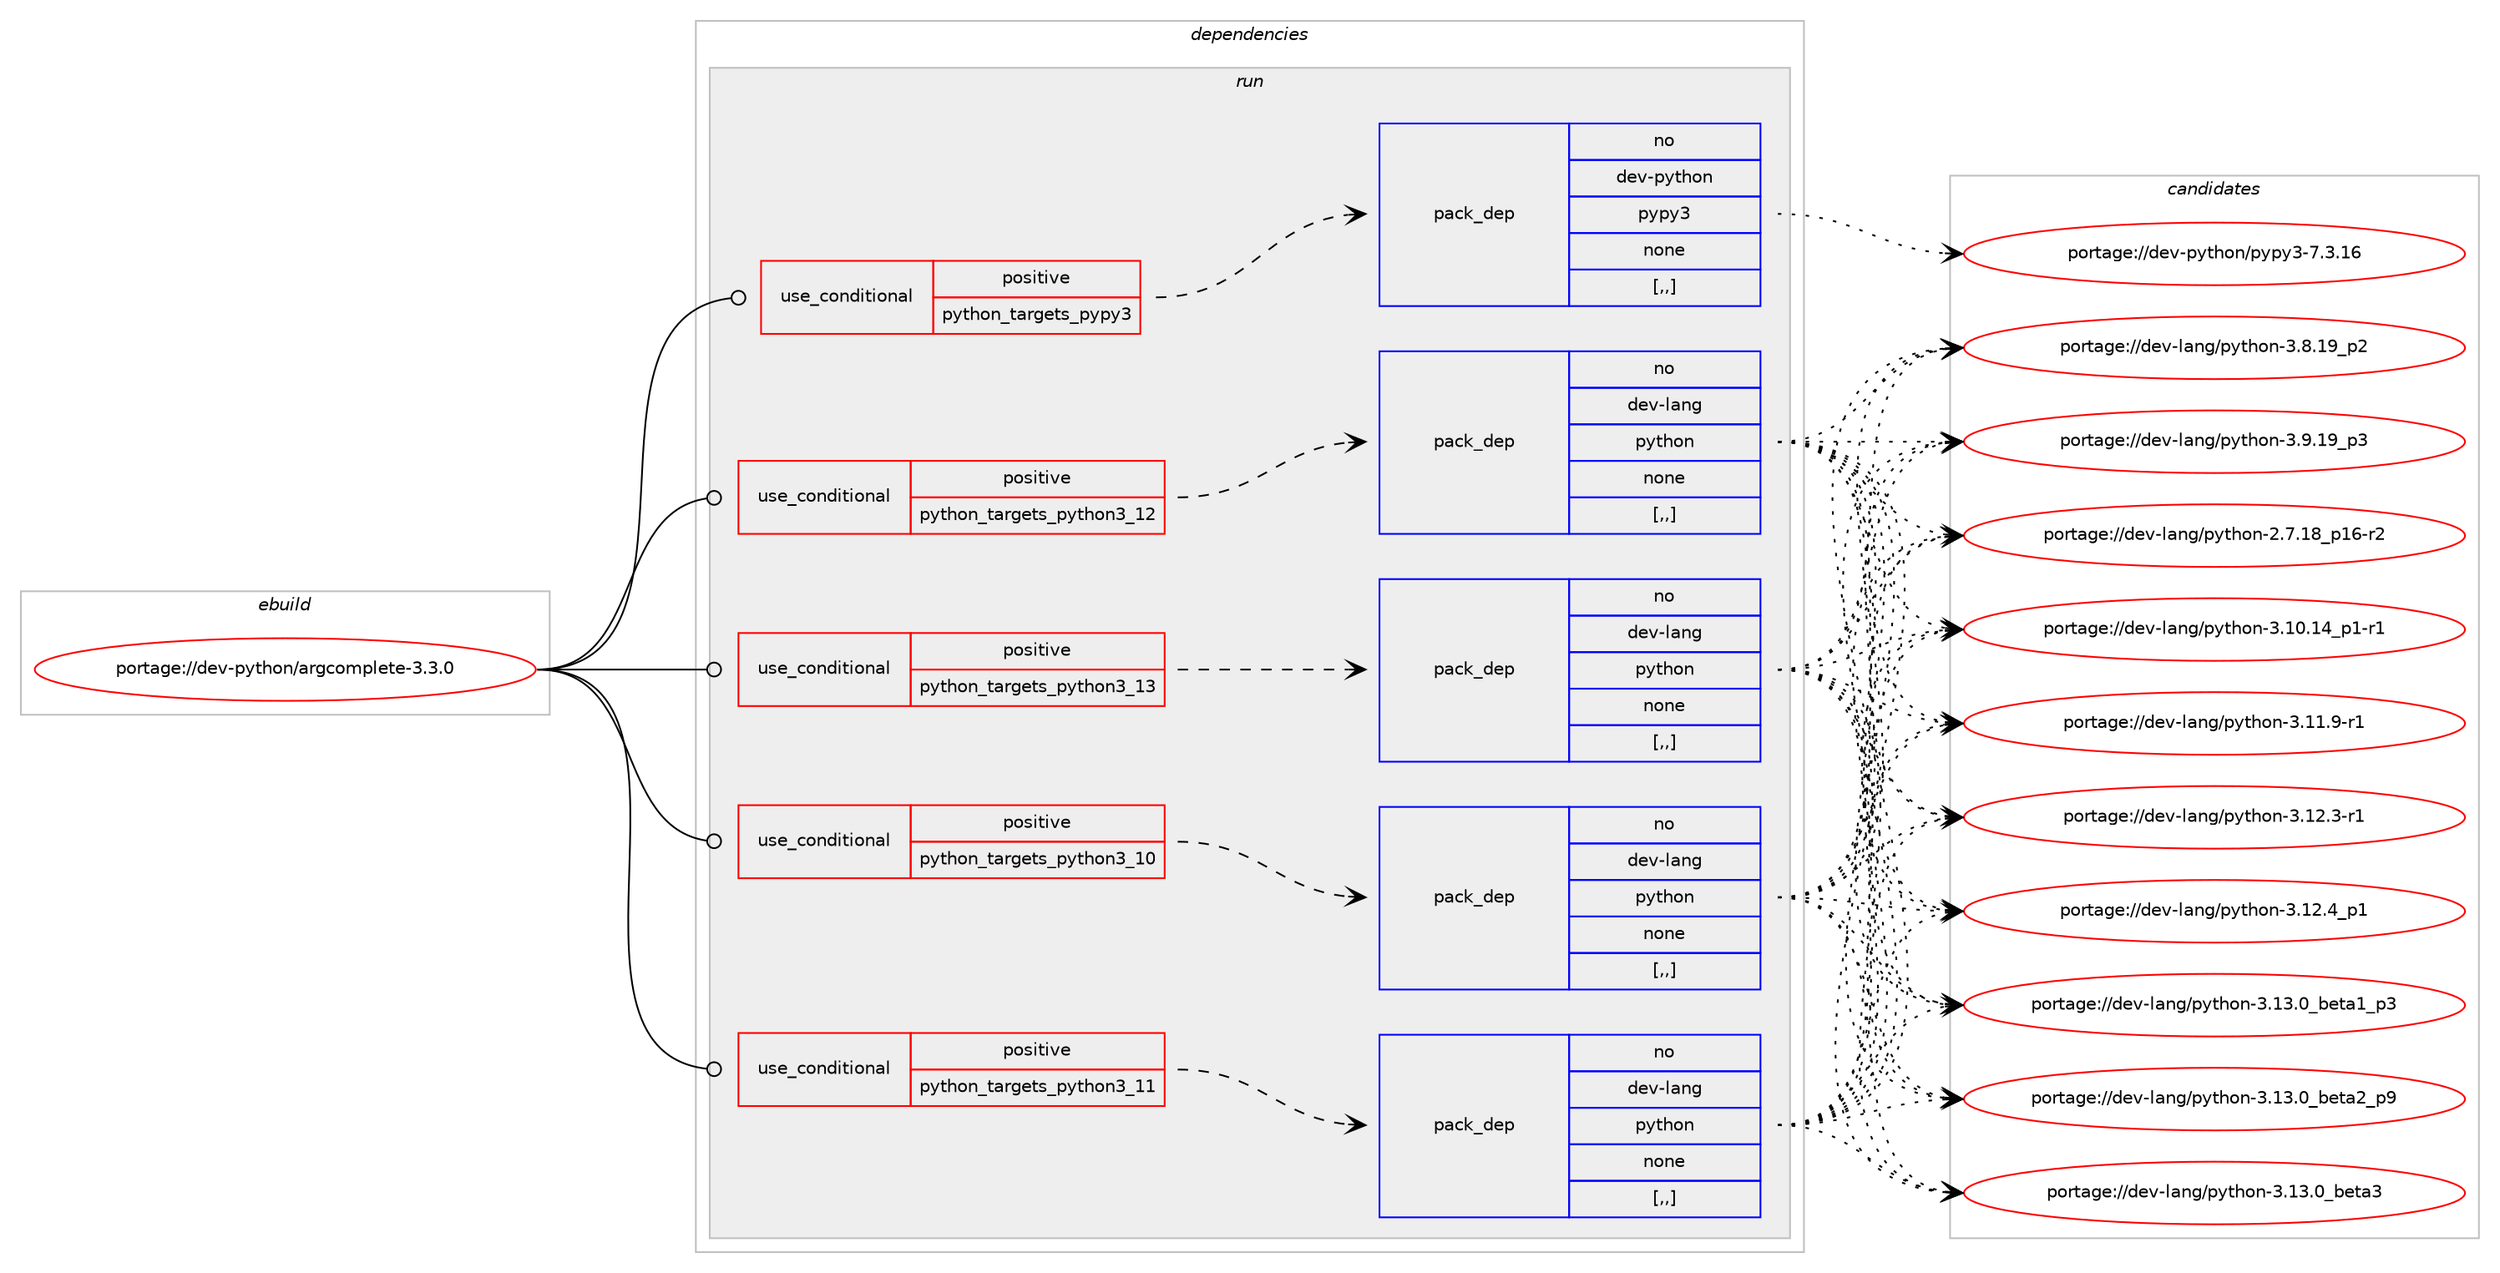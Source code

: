 digraph prolog {

# *************
# Graph options
# *************

newrank=true;
concentrate=true;
compound=true;
graph [rankdir=LR,fontname=Helvetica,fontsize=10,ranksep=1.5];#, ranksep=2.5, nodesep=0.2];
edge  [arrowhead=vee];
node  [fontname=Helvetica,fontsize=10];

# **********
# The ebuild
# **********

subgraph cluster_leftcol {
color=gray;
label=<<i>ebuild</i>>;
id [label="portage://dev-python/argcomplete-3.3.0", color=red, width=4, href="../dev-python/argcomplete-3.3.0.svg"];
}

# ****************
# The dependencies
# ****************

subgraph cluster_midcol {
color=gray;
label=<<i>dependencies</i>>;
subgraph cluster_compile {
fillcolor="#eeeeee";
style=filled;
label=<<i>compile</i>>;
}
subgraph cluster_compileandrun {
fillcolor="#eeeeee";
style=filled;
label=<<i>compile and run</i>>;
}
subgraph cluster_run {
fillcolor="#eeeeee";
style=filled;
label=<<i>run</i>>;
subgraph cond30102 {
dependency138806 [label=<<TABLE BORDER="0" CELLBORDER="1" CELLSPACING="0" CELLPADDING="4"><TR><TD ROWSPAN="3" CELLPADDING="10">use_conditional</TD></TR><TR><TD>positive</TD></TR><TR><TD>python_targets_pypy3</TD></TR></TABLE>>, shape=none, color=red];
subgraph pack107495 {
dependency138807 [label=<<TABLE BORDER="0" CELLBORDER="1" CELLSPACING="0" CELLPADDING="4" WIDTH="220"><TR><TD ROWSPAN="6" CELLPADDING="30">pack_dep</TD></TR><TR><TD WIDTH="110">no</TD></TR><TR><TD>dev-python</TD></TR><TR><TD>pypy3</TD></TR><TR><TD>none</TD></TR><TR><TD>[,,]</TD></TR></TABLE>>, shape=none, color=blue];
}
dependency138806:e -> dependency138807:w [weight=20,style="dashed",arrowhead="vee"];
}
id:e -> dependency138806:w [weight=20,style="solid",arrowhead="odot"];
subgraph cond30103 {
dependency138808 [label=<<TABLE BORDER="0" CELLBORDER="1" CELLSPACING="0" CELLPADDING="4"><TR><TD ROWSPAN="3" CELLPADDING="10">use_conditional</TD></TR><TR><TD>positive</TD></TR><TR><TD>python_targets_python3_10</TD></TR></TABLE>>, shape=none, color=red];
subgraph pack107496 {
dependency138809 [label=<<TABLE BORDER="0" CELLBORDER="1" CELLSPACING="0" CELLPADDING="4" WIDTH="220"><TR><TD ROWSPAN="6" CELLPADDING="30">pack_dep</TD></TR><TR><TD WIDTH="110">no</TD></TR><TR><TD>dev-lang</TD></TR><TR><TD>python</TD></TR><TR><TD>none</TD></TR><TR><TD>[,,]</TD></TR></TABLE>>, shape=none, color=blue];
}
dependency138808:e -> dependency138809:w [weight=20,style="dashed",arrowhead="vee"];
}
id:e -> dependency138808:w [weight=20,style="solid",arrowhead="odot"];
subgraph cond30104 {
dependency138810 [label=<<TABLE BORDER="0" CELLBORDER="1" CELLSPACING="0" CELLPADDING="4"><TR><TD ROWSPAN="3" CELLPADDING="10">use_conditional</TD></TR><TR><TD>positive</TD></TR><TR><TD>python_targets_python3_11</TD></TR></TABLE>>, shape=none, color=red];
subgraph pack107497 {
dependency138811 [label=<<TABLE BORDER="0" CELLBORDER="1" CELLSPACING="0" CELLPADDING="4" WIDTH="220"><TR><TD ROWSPAN="6" CELLPADDING="30">pack_dep</TD></TR><TR><TD WIDTH="110">no</TD></TR><TR><TD>dev-lang</TD></TR><TR><TD>python</TD></TR><TR><TD>none</TD></TR><TR><TD>[,,]</TD></TR></TABLE>>, shape=none, color=blue];
}
dependency138810:e -> dependency138811:w [weight=20,style="dashed",arrowhead="vee"];
}
id:e -> dependency138810:w [weight=20,style="solid",arrowhead="odot"];
subgraph cond30105 {
dependency138812 [label=<<TABLE BORDER="0" CELLBORDER="1" CELLSPACING="0" CELLPADDING="4"><TR><TD ROWSPAN="3" CELLPADDING="10">use_conditional</TD></TR><TR><TD>positive</TD></TR><TR><TD>python_targets_python3_12</TD></TR></TABLE>>, shape=none, color=red];
subgraph pack107498 {
dependency138813 [label=<<TABLE BORDER="0" CELLBORDER="1" CELLSPACING="0" CELLPADDING="4" WIDTH="220"><TR><TD ROWSPAN="6" CELLPADDING="30">pack_dep</TD></TR><TR><TD WIDTH="110">no</TD></TR><TR><TD>dev-lang</TD></TR><TR><TD>python</TD></TR><TR><TD>none</TD></TR><TR><TD>[,,]</TD></TR></TABLE>>, shape=none, color=blue];
}
dependency138812:e -> dependency138813:w [weight=20,style="dashed",arrowhead="vee"];
}
id:e -> dependency138812:w [weight=20,style="solid",arrowhead="odot"];
subgraph cond30106 {
dependency138814 [label=<<TABLE BORDER="0" CELLBORDER="1" CELLSPACING="0" CELLPADDING="4"><TR><TD ROWSPAN="3" CELLPADDING="10">use_conditional</TD></TR><TR><TD>positive</TD></TR><TR><TD>python_targets_python3_13</TD></TR></TABLE>>, shape=none, color=red];
subgraph pack107499 {
dependency138815 [label=<<TABLE BORDER="0" CELLBORDER="1" CELLSPACING="0" CELLPADDING="4" WIDTH="220"><TR><TD ROWSPAN="6" CELLPADDING="30">pack_dep</TD></TR><TR><TD WIDTH="110">no</TD></TR><TR><TD>dev-lang</TD></TR><TR><TD>python</TD></TR><TR><TD>none</TD></TR><TR><TD>[,,]</TD></TR></TABLE>>, shape=none, color=blue];
}
dependency138814:e -> dependency138815:w [weight=20,style="dashed",arrowhead="vee"];
}
id:e -> dependency138814:w [weight=20,style="solid",arrowhead="odot"];
}
}

# **************
# The candidates
# **************

subgraph cluster_choices {
rank=same;
color=gray;
label=<<i>candidates</i>>;

subgraph choice107495 {
color=black;
nodesep=1;
choice10010111845112121116104111110471121211121215145554651464954 [label="portage://dev-python/pypy3-7.3.16", color=red, width=4,href="../dev-python/pypy3-7.3.16.svg"];
dependency138807:e -> choice10010111845112121116104111110471121211121215145554651464954:w [style=dotted,weight="100"];
}
subgraph choice107496 {
color=black;
nodesep=1;
choice100101118451089711010347112121116104111110455046554649569511249544511450 [label="portage://dev-lang/python-2.7.18_p16-r2", color=red, width=4,href="../dev-lang/python-2.7.18_p16-r2.svg"];
choice100101118451089711010347112121116104111110455146494846495295112494511449 [label="portage://dev-lang/python-3.10.14_p1-r1", color=red, width=4,href="../dev-lang/python-3.10.14_p1-r1.svg"];
choice100101118451089711010347112121116104111110455146494946574511449 [label="portage://dev-lang/python-3.11.9-r1", color=red, width=4,href="../dev-lang/python-3.11.9-r1.svg"];
choice100101118451089711010347112121116104111110455146495046514511449 [label="portage://dev-lang/python-3.12.3-r1", color=red, width=4,href="../dev-lang/python-3.12.3-r1.svg"];
choice100101118451089711010347112121116104111110455146495046529511249 [label="portage://dev-lang/python-3.12.4_p1", color=red, width=4,href="../dev-lang/python-3.12.4_p1.svg"];
choice10010111845108971101034711212111610411111045514649514648959810111697499511251 [label="portage://dev-lang/python-3.13.0_beta1_p3", color=red, width=4,href="../dev-lang/python-3.13.0_beta1_p3.svg"];
choice10010111845108971101034711212111610411111045514649514648959810111697509511257 [label="portage://dev-lang/python-3.13.0_beta2_p9", color=red, width=4,href="../dev-lang/python-3.13.0_beta2_p9.svg"];
choice1001011184510897110103471121211161041111104551464951464895981011169751 [label="portage://dev-lang/python-3.13.0_beta3", color=red, width=4,href="../dev-lang/python-3.13.0_beta3.svg"];
choice100101118451089711010347112121116104111110455146564649579511250 [label="portage://dev-lang/python-3.8.19_p2", color=red, width=4,href="../dev-lang/python-3.8.19_p2.svg"];
choice100101118451089711010347112121116104111110455146574649579511251 [label="portage://dev-lang/python-3.9.19_p3", color=red, width=4,href="../dev-lang/python-3.9.19_p3.svg"];
dependency138809:e -> choice100101118451089711010347112121116104111110455046554649569511249544511450:w [style=dotted,weight="100"];
dependency138809:e -> choice100101118451089711010347112121116104111110455146494846495295112494511449:w [style=dotted,weight="100"];
dependency138809:e -> choice100101118451089711010347112121116104111110455146494946574511449:w [style=dotted,weight="100"];
dependency138809:e -> choice100101118451089711010347112121116104111110455146495046514511449:w [style=dotted,weight="100"];
dependency138809:e -> choice100101118451089711010347112121116104111110455146495046529511249:w [style=dotted,weight="100"];
dependency138809:e -> choice10010111845108971101034711212111610411111045514649514648959810111697499511251:w [style=dotted,weight="100"];
dependency138809:e -> choice10010111845108971101034711212111610411111045514649514648959810111697509511257:w [style=dotted,weight="100"];
dependency138809:e -> choice1001011184510897110103471121211161041111104551464951464895981011169751:w [style=dotted,weight="100"];
dependency138809:e -> choice100101118451089711010347112121116104111110455146564649579511250:w [style=dotted,weight="100"];
dependency138809:e -> choice100101118451089711010347112121116104111110455146574649579511251:w [style=dotted,weight="100"];
}
subgraph choice107497 {
color=black;
nodesep=1;
choice100101118451089711010347112121116104111110455046554649569511249544511450 [label="portage://dev-lang/python-2.7.18_p16-r2", color=red, width=4,href="../dev-lang/python-2.7.18_p16-r2.svg"];
choice100101118451089711010347112121116104111110455146494846495295112494511449 [label="portage://dev-lang/python-3.10.14_p1-r1", color=red, width=4,href="../dev-lang/python-3.10.14_p1-r1.svg"];
choice100101118451089711010347112121116104111110455146494946574511449 [label="portage://dev-lang/python-3.11.9-r1", color=red, width=4,href="../dev-lang/python-3.11.9-r1.svg"];
choice100101118451089711010347112121116104111110455146495046514511449 [label="portage://dev-lang/python-3.12.3-r1", color=red, width=4,href="../dev-lang/python-3.12.3-r1.svg"];
choice100101118451089711010347112121116104111110455146495046529511249 [label="portage://dev-lang/python-3.12.4_p1", color=red, width=4,href="../dev-lang/python-3.12.4_p1.svg"];
choice10010111845108971101034711212111610411111045514649514648959810111697499511251 [label="portage://dev-lang/python-3.13.0_beta1_p3", color=red, width=4,href="../dev-lang/python-3.13.0_beta1_p3.svg"];
choice10010111845108971101034711212111610411111045514649514648959810111697509511257 [label="portage://dev-lang/python-3.13.0_beta2_p9", color=red, width=4,href="../dev-lang/python-3.13.0_beta2_p9.svg"];
choice1001011184510897110103471121211161041111104551464951464895981011169751 [label="portage://dev-lang/python-3.13.0_beta3", color=red, width=4,href="../dev-lang/python-3.13.0_beta3.svg"];
choice100101118451089711010347112121116104111110455146564649579511250 [label="portage://dev-lang/python-3.8.19_p2", color=red, width=4,href="../dev-lang/python-3.8.19_p2.svg"];
choice100101118451089711010347112121116104111110455146574649579511251 [label="portage://dev-lang/python-3.9.19_p3", color=red, width=4,href="../dev-lang/python-3.9.19_p3.svg"];
dependency138811:e -> choice100101118451089711010347112121116104111110455046554649569511249544511450:w [style=dotted,weight="100"];
dependency138811:e -> choice100101118451089711010347112121116104111110455146494846495295112494511449:w [style=dotted,weight="100"];
dependency138811:e -> choice100101118451089711010347112121116104111110455146494946574511449:w [style=dotted,weight="100"];
dependency138811:e -> choice100101118451089711010347112121116104111110455146495046514511449:w [style=dotted,weight="100"];
dependency138811:e -> choice100101118451089711010347112121116104111110455146495046529511249:w [style=dotted,weight="100"];
dependency138811:e -> choice10010111845108971101034711212111610411111045514649514648959810111697499511251:w [style=dotted,weight="100"];
dependency138811:e -> choice10010111845108971101034711212111610411111045514649514648959810111697509511257:w [style=dotted,weight="100"];
dependency138811:e -> choice1001011184510897110103471121211161041111104551464951464895981011169751:w [style=dotted,weight="100"];
dependency138811:e -> choice100101118451089711010347112121116104111110455146564649579511250:w [style=dotted,weight="100"];
dependency138811:e -> choice100101118451089711010347112121116104111110455146574649579511251:w [style=dotted,weight="100"];
}
subgraph choice107498 {
color=black;
nodesep=1;
choice100101118451089711010347112121116104111110455046554649569511249544511450 [label="portage://dev-lang/python-2.7.18_p16-r2", color=red, width=4,href="../dev-lang/python-2.7.18_p16-r2.svg"];
choice100101118451089711010347112121116104111110455146494846495295112494511449 [label="portage://dev-lang/python-3.10.14_p1-r1", color=red, width=4,href="../dev-lang/python-3.10.14_p1-r1.svg"];
choice100101118451089711010347112121116104111110455146494946574511449 [label="portage://dev-lang/python-3.11.9-r1", color=red, width=4,href="../dev-lang/python-3.11.9-r1.svg"];
choice100101118451089711010347112121116104111110455146495046514511449 [label="portage://dev-lang/python-3.12.3-r1", color=red, width=4,href="../dev-lang/python-3.12.3-r1.svg"];
choice100101118451089711010347112121116104111110455146495046529511249 [label="portage://dev-lang/python-3.12.4_p1", color=red, width=4,href="../dev-lang/python-3.12.4_p1.svg"];
choice10010111845108971101034711212111610411111045514649514648959810111697499511251 [label="portage://dev-lang/python-3.13.0_beta1_p3", color=red, width=4,href="../dev-lang/python-3.13.0_beta1_p3.svg"];
choice10010111845108971101034711212111610411111045514649514648959810111697509511257 [label="portage://dev-lang/python-3.13.0_beta2_p9", color=red, width=4,href="../dev-lang/python-3.13.0_beta2_p9.svg"];
choice1001011184510897110103471121211161041111104551464951464895981011169751 [label="portage://dev-lang/python-3.13.0_beta3", color=red, width=4,href="../dev-lang/python-3.13.0_beta3.svg"];
choice100101118451089711010347112121116104111110455146564649579511250 [label="portage://dev-lang/python-3.8.19_p2", color=red, width=4,href="../dev-lang/python-3.8.19_p2.svg"];
choice100101118451089711010347112121116104111110455146574649579511251 [label="portage://dev-lang/python-3.9.19_p3", color=red, width=4,href="../dev-lang/python-3.9.19_p3.svg"];
dependency138813:e -> choice100101118451089711010347112121116104111110455046554649569511249544511450:w [style=dotted,weight="100"];
dependency138813:e -> choice100101118451089711010347112121116104111110455146494846495295112494511449:w [style=dotted,weight="100"];
dependency138813:e -> choice100101118451089711010347112121116104111110455146494946574511449:w [style=dotted,weight="100"];
dependency138813:e -> choice100101118451089711010347112121116104111110455146495046514511449:w [style=dotted,weight="100"];
dependency138813:e -> choice100101118451089711010347112121116104111110455146495046529511249:w [style=dotted,weight="100"];
dependency138813:e -> choice10010111845108971101034711212111610411111045514649514648959810111697499511251:w [style=dotted,weight="100"];
dependency138813:e -> choice10010111845108971101034711212111610411111045514649514648959810111697509511257:w [style=dotted,weight="100"];
dependency138813:e -> choice1001011184510897110103471121211161041111104551464951464895981011169751:w [style=dotted,weight="100"];
dependency138813:e -> choice100101118451089711010347112121116104111110455146564649579511250:w [style=dotted,weight="100"];
dependency138813:e -> choice100101118451089711010347112121116104111110455146574649579511251:w [style=dotted,weight="100"];
}
subgraph choice107499 {
color=black;
nodesep=1;
choice100101118451089711010347112121116104111110455046554649569511249544511450 [label="portage://dev-lang/python-2.7.18_p16-r2", color=red, width=4,href="../dev-lang/python-2.7.18_p16-r2.svg"];
choice100101118451089711010347112121116104111110455146494846495295112494511449 [label="portage://dev-lang/python-3.10.14_p1-r1", color=red, width=4,href="../dev-lang/python-3.10.14_p1-r1.svg"];
choice100101118451089711010347112121116104111110455146494946574511449 [label="portage://dev-lang/python-3.11.9-r1", color=red, width=4,href="../dev-lang/python-3.11.9-r1.svg"];
choice100101118451089711010347112121116104111110455146495046514511449 [label="portage://dev-lang/python-3.12.3-r1", color=red, width=4,href="../dev-lang/python-3.12.3-r1.svg"];
choice100101118451089711010347112121116104111110455146495046529511249 [label="portage://dev-lang/python-3.12.4_p1", color=red, width=4,href="../dev-lang/python-3.12.4_p1.svg"];
choice10010111845108971101034711212111610411111045514649514648959810111697499511251 [label="portage://dev-lang/python-3.13.0_beta1_p3", color=red, width=4,href="../dev-lang/python-3.13.0_beta1_p3.svg"];
choice10010111845108971101034711212111610411111045514649514648959810111697509511257 [label="portage://dev-lang/python-3.13.0_beta2_p9", color=red, width=4,href="../dev-lang/python-3.13.0_beta2_p9.svg"];
choice1001011184510897110103471121211161041111104551464951464895981011169751 [label="portage://dev-lang/python-3.13.0_beta3", color=red, width=4,href="../dev-lang/python-3.13.0_beta3.svg"];
choice100101118451089711010347112121116104111110455146564649579511250 [label="portage://dev-lang/python-3.8.19_p2", color=red, width=4,href="../dev-lang/python-3.8.19_p2.svg"];
choice100101118451089711010347112121116104111110455146574649579511251 [label="portage://dev-lang/python-3.9.19_p3", color=red, width=4,href="../dev-lang/python-3.9.19_p3.svg"];
dependency138815:e -> choice100101118451089711010347112121116104111110455046554649569511249544511450:w [style=dotted,weight="100"];
dependency138815:e -> choice100101118451089711010347112121116104111110455146494846495295112494511449:w [style=dotted,weight="100"];
dependency138815:e -> choice100101118451089711010347112121116104111110455146494946574511449:w [style=dotted,weight="100"];
dependency138815:e -> choice100101118451089711010347112121116104111110455146495046514511449:w [style=dotted,weight="100"];
dependency138815:e -> choice100101118451089711010347112121116104111110455146495046529511249:w [style=dotted,weight="100"];
dependency138815:e -> choice10010111845108971101034711212111610411111045514649514648959810111697499511251:w [style=dotted,weight="100"];
dependency138815:e -> choice10010111845108971101034711212111610411111045514649514648959810111697509511257:w [style=dotted,weight="100"];
dependency138815:e -> choice1001011184510897110103471121211161041111104551464951464895981011169751:w [style=dotted,weight="100"];
dependency138815:e -> choice100101118451089711010347112121116104111110455146564649579511250:w [style=dotted,weight="100"];
dependency138815:e -> choice100101118451089711010347112121116104111110455146574649579511251:w [style=dotted,weight="100"];
}
}

}
